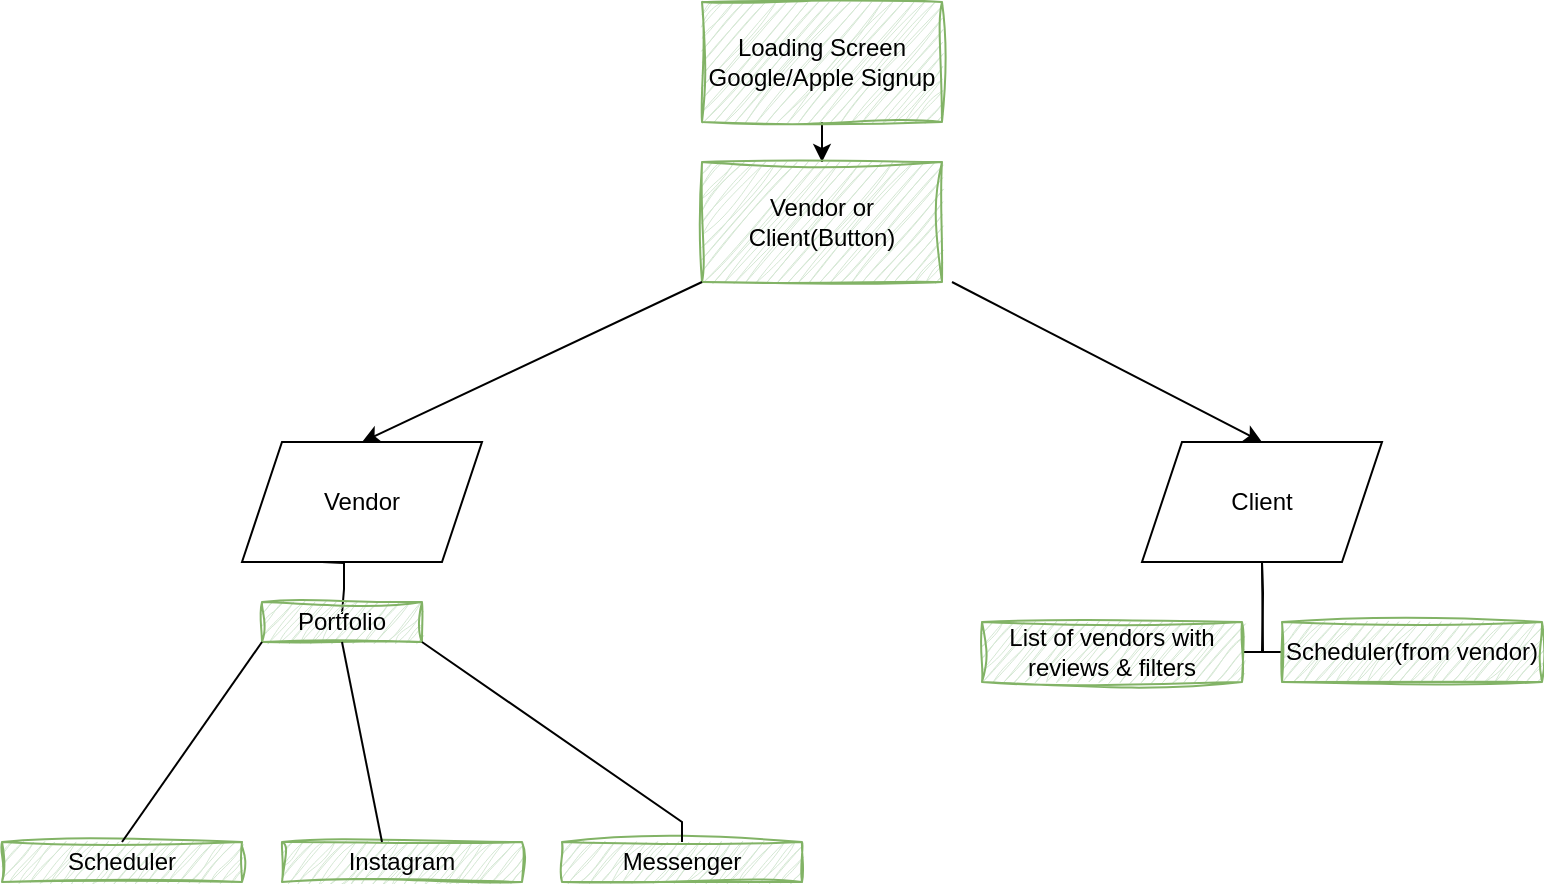 <mxfile version="22.1.21" type="github">
  <diagram id="kgpKYQtTHZ0yAKxKKP6v" name="Page-1">
    <mxGraphModel dx="862" dy="566" grid="1" gridSize="10" guides="1" tooltips="1" connect="1" arrows="1" fold="1" page="1" pageScale="1" pageWidth="850" pageHeight="1100" math="0" shadow="0">
      <root>
        <mxCell id="0" />
        <mxCell id="1" parent="0" />
        <mxCell id="e1YCu3hEwuJ0ZDPl9Z9s-3" value="" style="edgeStyle=orthogonalEdgeStyle;rounded=0;orthogonalLoop=1;jettySize=auto;html=1;" edge="1" parent="1" source="e1YCu3hEwuJ0ZDPl9Z9s-1" target="e1YCu3hEwuJ0ZDPl9Z9s-2">
          <mxGeometry relative="1" as="geometry" />
        </mxCell>
        <mxCell id="e1YCu3hEwuJ0ZDPl9Z9s-1" value="Loading Screen&lt;br&gt;Google/Apple Signup" style="rounded=0;whiteSpace=wrap;html=1;glass=0;sketch=1;curveFitting=1;jiggle=2;fillColor=#d5e8d4;strokeColor=#82b366;" vertex="1" parent="1">
          <mxGeometry x="350" y="80" width="120" height="60" as="geometry" />
        </mxCell>
        <mxCell id="e1YCu3hEwuJ0ZDPl9Z9s-2" value="Vendor or Client(Button)" style="whiteSpace=wrap;html=1;rounded=0;glass=0;sketch=1;curveFitting=1;jiggle=2;fillColor=#d5e8d4;strokeColor=#82b366;" vertex="1" parent="1">
          <mxGeometry x="350" y="160" width="120" height="60" as="geometry" />
        </mxCell>
        <mxCell id="e1YCu3hEwuJ0ZDPl9Z9s-7" value="Vendor" style="shape=parallelogram;perimeter=parallelogramPerimeter;whiteSpace=wrap;html=1;fixedSize=1;" vertex="1" parent="1">
          <mxGeometry x="120" y="300" width="120" height="60" as="geometry" />
        </mxCell>
        <mxCell id="e1YCu3hEwuJ0ZDPl9Z9s-8" value="Client" style="shape=parallelogram;perimeter=parallelogramPerimeter;whiteSpace=wrap;html=1;fixedSize=1;" vertex="1" parent="1">
          <mxGeometry x="570" y="300" width="120" height="60" as="geometry" />
        </mxCell>
        <mxCell id="e1YCu3hEwuJ0ZDPl9Z9s-25" value="" style="endArrow=classic;html=1;rounded=0;exitX=0;exitY=1;exitDx=0;exitDy=0;entryX=0.5;entryY=0;entryDx=0;entryDy=0;" edge="1" parent="1" source="e1YCu3hEwuJ0ZDPl9Z9s-2" target="e1YCu3hEwuJ0ZDPl9Z9s-7">
          <mxGeometry width="50" height="50" relative="1" as="geometry">
            <mxPoint x="360" y="230" as="sourcePoint" />
            <mxPoint x="300" y="290" as="targetPoint" />
          </mxGeometry>
        </mxCell>
        <mxCell id="e1YCu3hEwuJ0ZDPl9Z9s-26" value="" style="endArrow=classic;html=1;rounded=0;exitX=0;exitY=1;exitDx=0;exitDy=0;entryX=0.5;entryY=0;entryDx=0;entryDy=0;" edge="1" parent="1" target="e1YCu3hEwuJ0ZDPl9Z9s-8">
          <mxGeometry width="50" height="50" relative="1" as="geometry">
            <mxPoint x="475" y="220" as="sourcePoint" />
            <mxPoint x="425" y="290" as="targetPoint" />
          </mxGeometry>
        </mxCell>
        <mxCell id="e1YCu3hEwuJ0ZDPl9Z9s-30" value="" style="edgeStyle=orthogonalEdgeStyle;sourcePerimeterSpacing=0;targetPerimeterSpacing=0;startArrow=none;endArrow=none;rounded=0;targetPortConstraint=eastwest;sourcePortConstraint=northsouth;curved=0;rounded=0;" edge="1" parent="1">
          <mxGeometry relative="1" as="geometry">
            <mxPoint x="160" y="360" as="sourcePoint" />
            <mxPoint x="170" y="386" as="targetPoint" />
          </mxGeometry>
        </mxCell>
        <mxCell id="e1YCu3hEwuJ0ZDPl9Z9s-44" value="" style="edgeStyle=orthogonalEdgeStyle;sourcePerimeterSpacing=0;targetPerimeterSpacing=0;startArrow=none;endArrow=none;rounded=0;targetPortConstraint=eastwest;sourcePortConstraint=northsouth;curved=0;rounded=0;" edge="1" target="e1YCu3hEwuJ0ZDPl9Z9s-46" parent="1">
          <mxGeometry relative="1" as="geometry">
            <mxPoint x="630" y="360" as="sourcePoint" />
          </mxGeometry>
        </mxCell>
        <mxCell id="e1YCu3hEwuJ0ZDPl9Z9s-45" value="" style="edgeStyle=orthogonalEdgeStyle;sourcePerimeterSpacing=0;targetPerimeterSpacing=0;startArrow=none;endArrow=none;rounded=0;targetPortConstraint=eastwest;sourcePortConstraint=northsouth;curved=0;rounded=0;" edge="1" target="e1YCu3hEwuJ0ZDPl9Z9s-47" parent="1">
          <mxGeometry relative="1" as="geometry">
            <mxPoint x="630" y="360" as="sourcePoint" />
          </mxGeometry>
        </mxCell>
        <mxCell id="e1YCu3hEwuJ0ZDPl9Z9s-46" value="List of vendors with reviews &amp;amp; filters" style="whiteSpace=wrap;html=1;align=center;verticalAlign=middle;treeFolding=1;treeMoving=1;sketch=1;curveFitting=1;jiggle=2;fillColor=#d5e8d4;strokeColor=#82b366;" vertex="1" parent="1">
          <mxGeometry x="490" y="390" width="130" height="30" as="geometry" />
        </mxCell>
        <mxCell id="e1YCu3hEwuJ0ZDPl9Z9s-47" value="Scheduler(from vendor)" style="whiteSpace=wrap;html=1;align=center;verticalAlign=middle;treeFolding=1;treeMoving=1;sketch=1;curveFitting=1;jiggle=2;fillColor=#d5e8d4;strokeColor=#82b366;" vertex="1" parent="1">
          <mxGeometry x="640" y="390" width="130" height="30" as="geometry" />
        </mxCell>
        <mxCell id="e1YCu3hEwuJ0ZDPl9Z9s-52" value="Portfolio" style="whiteSpace=wrap;html=1;align=center;verticalAlign=middle;treeFolding=1;treeMoving=1;sketch=1;curveFitting=1;jiggle=2;fillColor=#d5e8d4;strokeColor=#82b366;" vertex="1" parent="1">
          <mxGeometry x="130" y="380" width="80" height="20" as="geometry" />
        </mxCell>
        <mxCell id="e1YCu3hEwuJ0ZDPl9Z9s-61" value="Scheduler" style="whiteSpace=wrap;html=1;align=center;verticalAlign=middle;treeFolding=1;treeMoving=1;sketch=1;curveFitting=1;jiggle=2;fillColor=#d5e8d4;strokeColor=#82b366;" vertex="1" parent="1">
          <mxGeometry y="500" width="120" height="20" as="geometry" />
        </mxCell>
        <mxCell id="e1YCu3hEwuJ0ZDPl9Z9s-67" value="Instagram" style="whiteSpace=wrap;html=1;align=center;verticalAlign=middle;treeFolding=1;treeMoving=1;sketch=1;curveFitting=1;jiggle=2;fillColor=#d5e8d4;strokeColor=#82b366;" vertex="1" parent="1">
          <mxGeometry x="140" y="500" width="120" height="20" as="geometry" />
        </mxCell>
        <mxCell id="e1YCu3hEwuJ0ZDPl9Z9s-68" value="Messenger" style="whiteSpace=wrap;html=1;align=center;verticalAlign=middle;treeFolding=1;treeMoving=1;sketch=1;curveFitting=1;jiggle=2;fillColor=#d5e8d4;strokeColor=#82b366;" vertex="1" parent="1">
          <mxGeometry x="280" y="500" width="120" height="20" as="geometry" />
        </mxCell>
        <mxCell id="e1YCu3hEwuJ0ZDPl9Z9s-70" value="" style="endArrow=none;html=1;rounded=0;exitX=0.5;exitY=0;exitDx=0;exitDy=0;entryX=0;entryY=1;entryDx=0;entryDy=0;" edge="1" parent="1" source="e1YCu3hEwuJ0ZDPl9Z9s-61" target="e1YCu3hEwuJ0ZDPl9Z9s-52">
          <mxGeometry relative="1" as="geometry">
            <mxPoint x="-30" y="430" as="sourcePoint" />
            <mxPoint x="130" y="430" as="targetPoint" />
            <Array as="points">
              <mxPoint x="60" y="500" />
            </Array>
          </mxGeometry>
        </mxCell>
        <mxCell id="e1YCu3hEwuJ0ZDPl9Z9s-72" value="" style="endArrow=none;html=1;rounded=0;exitX=0.5;exitY=0;exitDx=0;exitDy=0;entryX=0.5;entryY=1;entryDx=0;entryDy=0;" edge="1" parent="1" target="e1YCu3hEwuJ0ZDPl9Z9s-52">
          <mxGeometry relative="1" as="geometry">
            <mxPoint x="190" y="500" as="sourcePoint" />
            <mxPoint x="260" y="430" as="targetPoint" />
            <Array as="points">
              <mxPoint x="190" y="500" />
            </Array>
          </mxGeometry>
        </mxCell>
        <mxCell id="e1YCu3hEwuJ0ZDPl9Z9s-73" value="" style="endArrow=none;html=1;rounded=0;exitX=0.25;exitY=0;exitDx=0;exitDy=0;entryX=1;entryY=1;entryDx=0;entryDy=0;" edge="1" parent="1" target="e1YCu3hEwuJ0ZDPl9Z9s-52">
          <mxGeometry relative="1" as="geometry">
            <mxPoint x="340" y="500" as="sourcePoint" />
            <mxPoint x="240" y="430" as="targetPoint" />
            <Array as="points">
              <mxPoint x="340" y="490" />
            </Array>
          </mxGeometry>
        </mxCell>
      </root>
    </mxGraphModel>
  </diagram>
</mxfile>
